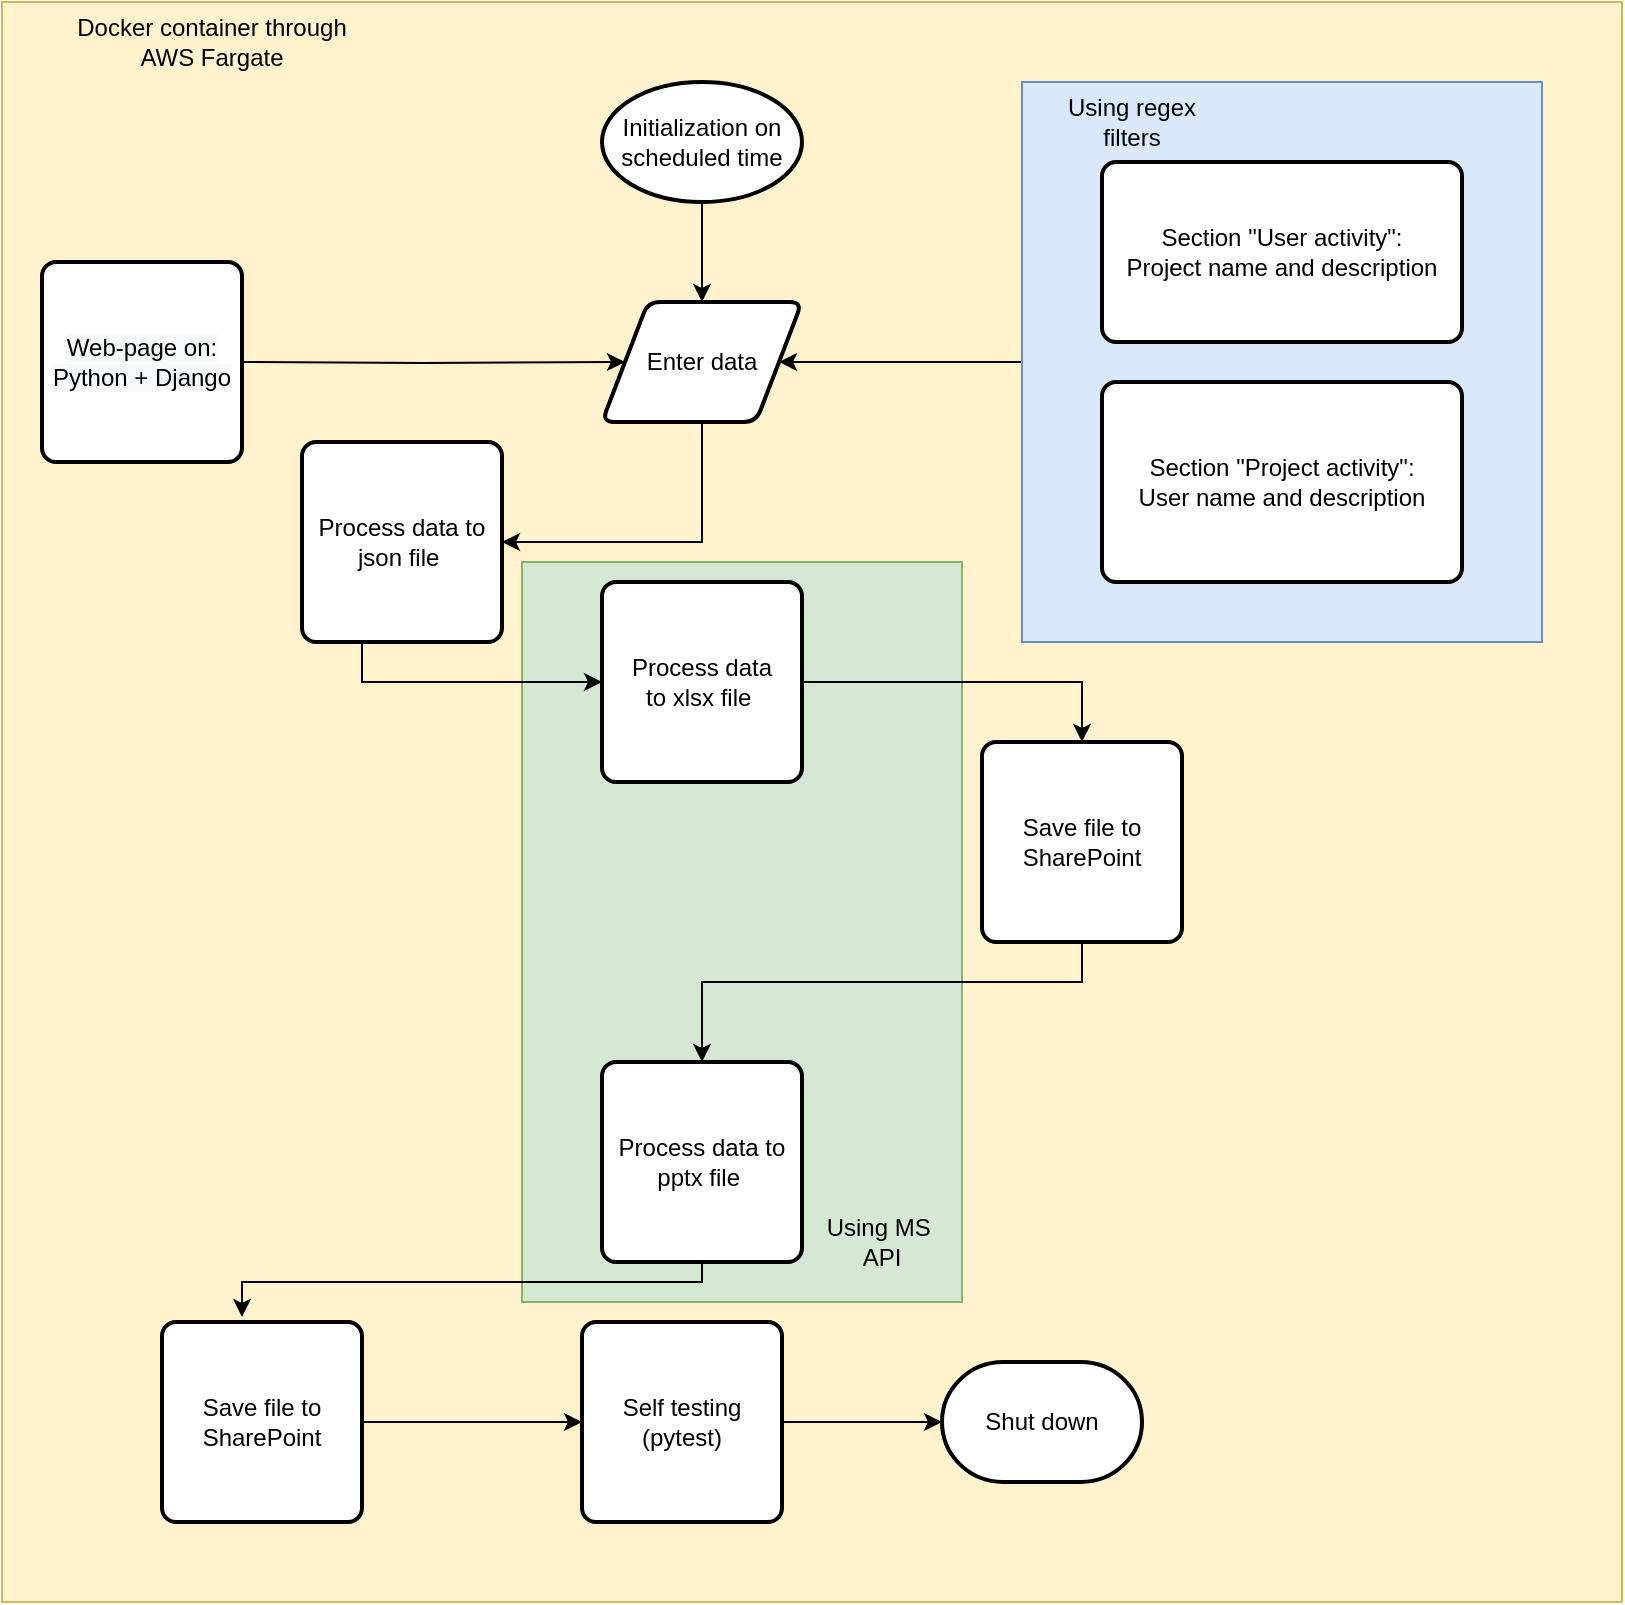<mxfile version="14.7.3" type="github">
  <diagram id="BGa-QUlbDWNj89ENAkWv" name="Page-1">
    <mxGraphModel dx="1550" dy="863" grid="1" gridSize="10" guides="1" tooltips="1" connect="1" arrows="1" fold="1" page="1" pageScale="1" pageWidth="827" pageHeight="1169" math="0" shadow="0">
      <root>
        <mxCell id="0" />
        <mxCell id="1" parent="0" />
        <mxCell id="gcjbmGFZdJUQJnV2siwm-32" value="" style="rounded=0;whiteSpace=wrap;html=1;fillColor=#fff2cc;strokeColor=#d6b656;" vertex="1" parent="1">
          <mxGeometry x="10" y="20" width="810" height="800" as="geometry" />
        </mxCell>
        <mxCell id="gcjbmGFZdJUQJnV2siwm-29" value="" style="rounded=0;whiteSpace=wrap;html=1;fillColor=#d5e8d4;strokeColor=#82b366;" vertex="1" parent="1">
          <mxGeometry x="270" y="300" width="220" height="370" as="geometry" />
        </mxCell>
        <mxCell id="gcjbmGFZdJUQJnV2siwm-26" style="edgeStyle=orthogonalEdgeStyle;rounded=0;orthogonalLoop=1;jettySize=auto;html=1;entryX=1;entryY=0.5;entryDx=0;entryDy=0;" edge="1" parent="1" source="gcjbmGFZdJUQJnV2siwm-24" target="gcjbmGFZdJUQJnV2siwm-2">
          <mxGeometry relative="1" as="geometry" />
        </mxCell>
        <mxCell id="gcjbmGFZdJUQJnV2siwm-24" value="" style="rounded=0;whiteSpace=wrap;html=1;fillColor=#dae8fc;strokeColor=#6c8ebf;" vertex="1" parent="1">
          <mxGeometry x="520" y="60" width="260" height="280" as="geometry" />
        </mxCell>
        <mxCell id="gcjbmGFZdJUQJnV2siwm-3" style="edgeStyle=orthogonalEdgeStyle;rounded=0;orthogonalLoop=1;jettySize=auto;html=1;exitX=0.5;exitY=1;exitDx=0;exitDy=0;exitPerimeter=0;entryX=0.5;entryY=0;entryDx=0;entryDy=0;" edge="1" parent="1" source="gcjbmGFZdJUQJnV2siwm-1" target="gcjbmGFZdJUQJnV2siwm-2">
          <mxGeometry relative="1" as="geometry" />
        </mxCell>
        <mxCell id="gcjbmGFZdJUQJnV2siwm-1" value="Initialization on scheduled time" style="strokeWidth=2;html=1;shape=mxgraph.flowchart.start_1;whiteSpace=wrap;" vertex="1" parent="1">
          <mxGeometry x="310" y="60" width="100" height="60" as="geometry" />
        </mxCell>
        <mxCell id="gcjbmGFZdJUQJnV2siwm-5" style="edgeStyle=orthogonalEdgeStyle;rounded=0;orthogonalLoop=1;jettySize=auto;html=1;entryX=1;entryY=0.5;entryDx=0;entryDy=0;" edge="1" parent="1" source="gcjbmGFZdJUQJnV2siwm-2" target="gcjbmGFZdJUQJnV2siwm-27">
          <mxGeometry relative="1" as="geometry">
            <Array as="points">
              <mxPoint x="360" y="290" />
            </Array>
          </mxGeometry>
        </mxCell>
        <mxCell id="gcjbmGFZdJUQJnV2siwm-2" value="Enter data" style="shape=parallelogram;html=1;strokeWidth=2;perimeter=parallelogramPerimeter;whiteSpace=wrap;rounded=1;arcSize=12;size=0.23;" vertex="1" parent="1">
          <mxGeometry x="310" y="170" width="100" height="60" as="geometry" />
        </mxCell>
        <mxCell id="gcjbmGFZdJUQJnV2siwm-9" style="edgeStyle=orthogonalEdgeStyle;rounded=0;orthogonalLoop=1;jettySize=auto;html=1;entryX=0.5;entryY=0;entryDx=0;entryDy=0;" edge="1" parent="1" source="gcjbmGFZdJUQJnV2siwm-4" target="gcjbmGFZdJUQJnV2siwm-8">
          <mxGeometry relative="1" as="geometry" />
        </mxCell>
        <mxCell id="gcjbmGFZdJUQJnV2siwm-4" value="Process data to&amp;nbsp;xlsx file&amp;nbsp;" style="rounded=1;whiteSpace=wrap;html=1;absoluteArcSize=1;arcSize=14;strokeWidth=2;" vertex="1" parent="1">
          <mxGeometry x="310" y="310" width="100" height="100" as="geometry" />
        </mxCell>
        <mxCell id="gcjbmGFZdJUQJnV2siwm-13" style="edgeStyle=orthogonalEdgeStyle;rounded=0;orthogonalLoop=1;jettySize=auto;html=1;entryX=0.4;entryY=-0.025;entryDx=0;entryDy=0;entryPerimeter=0;" edge="1" parent="1" source="gcjbmGFZdJUQJnV2siwm-6" target="gcjbmGFZdJUQJnV2siwm-12">
          <mxGeometry relative="1" as="geometry">
            <Array as="points">
              <mxPoint x="360" y="660" />
              <mxPoint x="130" y="660" />
            </Array>
          </mxGeometry>
        </mxCell>
        <mxCell id="gcjbmGFZdJUQJnV2siwm-6" value="&lt;span&gt;Process data to pptx file&amp;nbsp;&lt;/span&gt;" style="rounded=1;whiteSpace=wrap;html=1;absoluteArcSize=1;arcSize=14;strokeWidth=2;" vertex="1" parent="1">
          <mxGeometry x="310" y="550" width="100" height="100" as="geometry" />
        </mxCell>
        <mxCell id="gcjbmGFZdJUQJnV2siwm-11" style="edgeStyle=orthogonalEdgeStyle;rounded=0;orthogonalLoop=1;jettySize=auto;html=1;entryX=0.5;entryY=0;entryDx=0;entryDy=0;" edge="1" parent="1" source="gcjbmGFZdJUQJnV2siwm-8" target="gcjbmGFZdJUQJnV2siwm-6">
          <mxGeometry relative="1" as="geometry">
            <Array as="points">
              <mxPoint x="550" y="510" />
              <mxPoint x="360" y="510" />
            </Array>
          </mxGeometry>
        </mxCell>
        <mxCell id="gcjbmGFZdJUQJnV2siwm-8" value="Save file to SharePoint" style="rounded=1;whiteSpace=wrap;html=1;absoluteArcSize=1;arcSize=14;strokeWidth=2;" vertex="1" parent="1">
          <mxGeometry x="500" y="390" width="100" height="100" as="geometry" />
        </mxCell>
        <mxCell id="gcjbmGFZdJUQJnV2siwm-15" value="" style="edgeStyle=orthogonalEdgeStyle;rounded=0;orthogonalLoop=1;jettySize=auto;html=1;" edge="1" parent="1" source="gcjbmGFZdJUQJnV2siwm-12" target="gcjbmGFZdJUQJnV2siwm-14">
          <mxGeometry relative="1" as="geometry" />
        </mxCell>
        <mxCell id="gcjbmGFZdJUQJnV2siwm-12" value="Save file to SharePoint" style="rounded=1;whiteSpace=wrap;html=1;absoluteArcSize=1;arcSize=14;strokeWidth=2;" vertex="1" parent="1">
          <mxGeometry x="90" y="680" width="100" height="100" as="geometry" />
        </mxCell>
        <mxCell id="gcjbmGFZdJUQJnV2siwm-17" style="edgeStyle=orthogonalEdgeStyle;rounded=0;orthogonalLoop=1;jettySize=auto;html=1;exitX=1;exitY=0.5;exitDx=0;exitDy=0;entryX=0;entryY=0.5;entryDx=0;entryDy=0;entryPerimeter=0;" edge="1" parent="1" source="gcjbmGFZdJUQJnV2siwm-14" target="gcjbmGFZdJUQJnV2siwm-16">
          <mxGeometry relative="1" as="geometry" />
        </mxCell>
        <mxCell id="gcjbmGFZdJUQJnV2siwm-14" value="Self testing (pytest)" style="rounded=1;whiteSpace=wrap;html=1;absoluteArcSize=1;arcSize=14;strokeWidth=2;" vertex="1" parent="1">
          <mxGeometry x="300" y="680" width="100" height="100" as="geometry" />
        </mxCell>
        <mxCell id="gcjbmGFZdJUQJnV2siwm-16" value="Shut down" style="strokeWidth=2;html=1;shape=mxgraph.flowchart.terminator;whiteSpace=wrap;" vertex="1" parent="1">
          <mxGeometry x="480" y="700" width="100" height="60" as="geometry" />
        </mxCell>
        <mxCell id="gcjbmGFZdJUQJnV2siwm-19" style="edgeStyle=orthogonalEdgeStyle;rounded=0;orthogonalLoop=1;jettySize=auto;html=1;entryX=0;entryY=0.5;entryDx=0;entryDy=0;" edge="1" parent="1" target="gcjbmGFZdJUQJnV2siwm-2">
          <mxGeometry relative="1" as="geometry">
            <mxPoint x="130" y="200" as="sourcePoint" />
          </mxGeometry>
        </mxCell>
        <mxCell id="gcjbmGFZdJUQJnV2siwm-21" value="&#xa;&#xa;&lt;span style=&quot;color: rgb(0, 0, 0); font-family: helvetica; font-size: 12px; font-style: normal; font-weight: 400; letter-spacing: normal; text-align: center; text-indent: 0px; text-transform: none; word-spacing: 0px; background-color: rgb(248, 249, 250); display: inline; float: none;&quot;&gt;Web-page on:&lt;/span&gt;&lt;br style=&quot;color: rgb(0, 0, 0); font-family: helvetica; font-size: 12px; font-style: normal; font-weight: 400; letter-spacing: normal; text-align: center; text-indent: 0px; text-transform: none; word-spacing: 0px; background-color: rgb(248, 249, 250);&quot;&gt;&lt;span style=&quot;color: rgb(0, 0, 0); font-family: helvetica; font-size: 12px; font-style: normal; font-weight: 400; letter-spacing: normal; text-align: center; text-indent: 0px; text-transform: none; word-spacing: 0px; background-color: rgb(248, 249, 250); display: inline; float: none;&quot;&gt;Python + Django&lt;/span&gt;&#xa;&#xa;" style="rounded=1;whiteSpace=wrap;html=1;absoluteArcSize=1;arcSize=14;strokeWidth=2;" vertex="1" parent="1">
          <mxGeometry x="30" y="150" width="100" height="100" as="geometry" />
        </mxCell>
        <mxCell id="gcjbmGFZdJUQJnV2siwm-22" value="Section &quot;Project activity&quot;:&lt;br&gt;User name and description" style="rounded=1;whiteSpace=wrap;html=1;absoluteArcSize=1;arcSize=14;strokeWidth=2;" vertex="1" parent="1">
          <mxGeometry x="560" y="210" width="180" height="100" as="geometry" />
        </mxCell>
        <mxCell id="gcjbmGFZdJUQJnV2siwm-23" value="Section &quot;User activity&quot;:&lt;br&gt;Project name and description" style="rounded=1;whiteSpace=wrap;html=1;absoluteArcSize=1;arcSize=14;strokeWidth=2;" vertex="1" parent="1">
          <mxGeometry x="560" y="100" width="180" height="90" as="geometry" />
        </mxCell>
        <mxCell id="gcjbmGFZdJUQJnV2siwm-25" value="Using regex filters" style="text;html=1;strokeColor=none;fillColor=none;align=center;verticalAlign=middle;whiteSpace=wrap;rounded=0;" vertex="1" parent="1">
          <mxGeometry x="530" y="70" width="90" height="20" as="geometry" />
        </mxCell>
        <mxCell id="gcjbmGFZdJUQJnV2siwm-28" style="edgeStyle=orthogonalEdgeStyle;rounded=0;orthogonalLoop=1;jettySize=auto;html=1;entryX=0;entryY=0.5;entryDx=0;entryDy=0;" edge="1" parent="1" source="gcjbmGFZdJUQJnV2siwm-27" target="gcjbmGFZdJUQJnV2siwm-4">
          <mxGeometry relative="1" as="geometry">
            <Array as="points">
              <mxPoint x="190" y="360" />
            </Array>
          </mxGeometry>
        </mxCell>
        <mxCell id="gcjbmGFZdJUQJnV2siwm-27" value="Process data to json file&amp;nbsp;" style="rounded=1;whiteSpace=wrap;html=1;absoluteArcSize=1;arcSize=14;strokeWidth=2;" vertex="1" parent="1">
          <mxGeometry x="160" y="240" width="100" height="100" as="geometry" />
        </mxCell>
        <mxCell id="gcjbmGFZdJUQJnV2siwm-30" value="Using MS&amp;nbsp; API" style="text;html=1;strokeColor=none;fillColor=none;align=center;verticalAlign=middle;whiteSpace=wrap;rounded=0;" vertex="1" parent="1">
          <mxGeometry x="420" y="630" width="60" height="20" as="geometry" />
        </mxCell>
        <mxCell id="gcjbmGFZdJUQJnV2siwm-34" value="Docker container through AWS Fargate" style="text;html=1;strokeColor=none;fillColor=none;align=center;verticalAlign=middle;whiteSpace=wrap;rounded=0;" vertex="1" parent="1">
          <mxGeometry x="40" y="30" width="150" height="20" as="geometry" />
        </mxCell>
      </root>
    </mxGraphModel>
  </diagram>
</mxfile>
